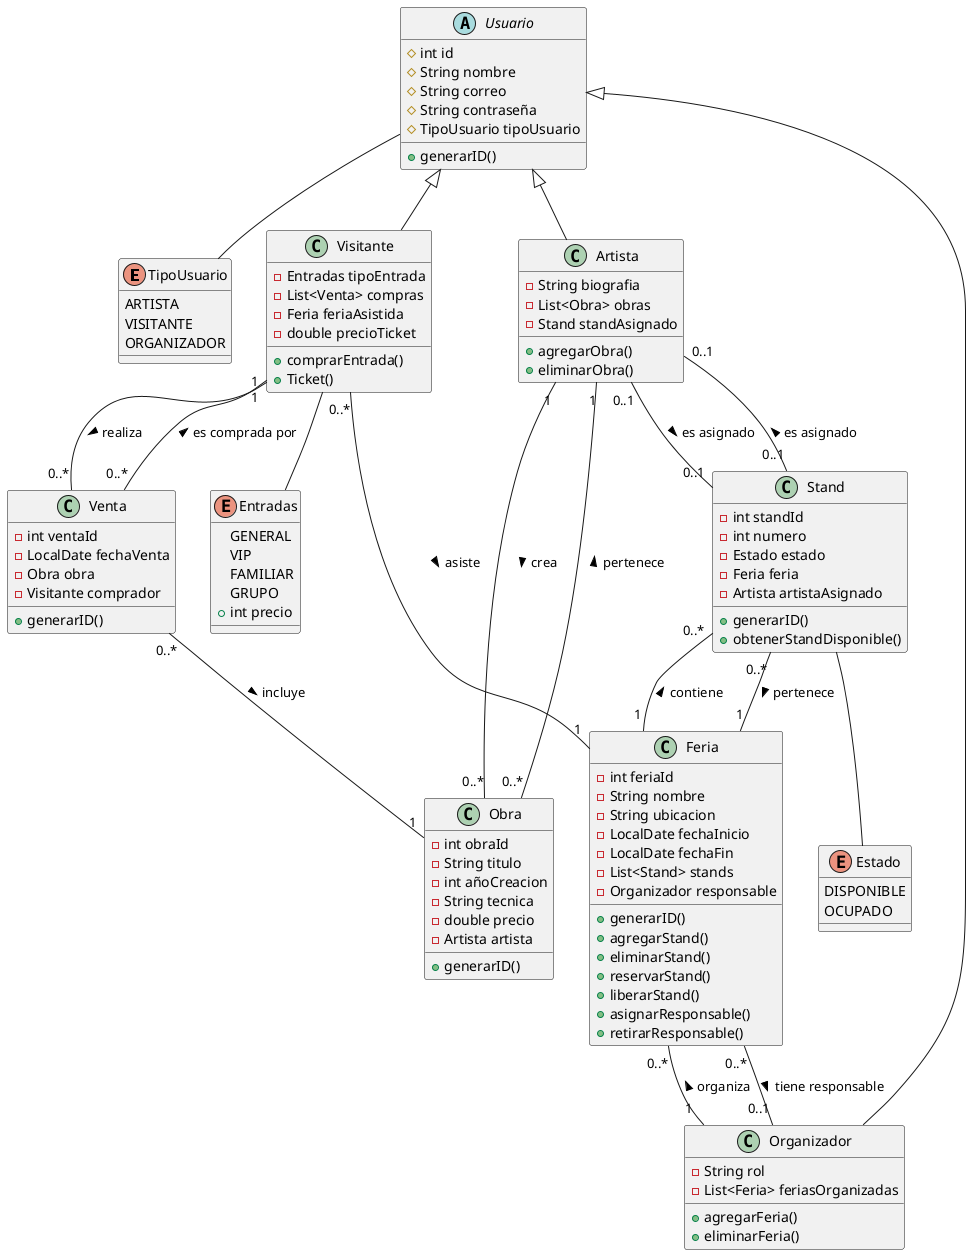 @startuml
' Enumerados
enum TipoUsuario {
  ARTISTA
  VISITANTE
  ORGANIZADOR
}

enum Estado {
  DISPONIBLE
  OCUPADO
}

enum Entradas {
  GENERAL
  VIP
  FAMILIAR
  GRUPO
  + int precio
}

' Clases principales
abstract class Usuario {
  # int id
  # String nombre
  # String correo
  # String contraseña
  # TipoUsuario tipoUsuario
  + generarID()
}

class Artista {
  - String biografia
  - List<Obra> obras
  - Stand standAsignado
  + agregarObra()
  + eliminarObra()
}

class Organizador {
  - String rol
  - List<Feria> feriasOrganizadas
  + agregarFeria()
  + eliminarFeria()
}

class Visitante {
  - Entradas tipoEntrada
  - List<Venta> compras
  - Feria feriaAsistida
  - double precioTicket
  + comprarEntrada()
  + Ticket()
}

class Feria {
  - int feriaId
  - String nombre
  - String ubicacion
  - LocalDate fechaInicio
  - LocalDate fechaFin
  - List<Stand> stands
  - Organizador responsable
  + generarID()
  + agregarStand()
  + eliminarStand()
  + reservarStand()
  + liberarStand()
  + asignarResponsable()
  + retirarResponsable()
}

class Stand {
  - int standId
  - int numero
  - Estado estado
  - Feria feria
  - Artista artistaAsignado
  + generarID()
  + obtenerStandDisponible()
}

class Obra {
  - int obraId
  - String titulo
  - int añoCreacion
  - String tecnica
  - double precio
  - Artista artista
  + generarID()
}

class Venta {
  - int ventaId
  - LocalDate fechaVenta
  - Obra obra
  - Visitante comprador
  + generarID()
}

' Relaciones de herencia
Usuario <|-- Artista
Usuario <|-- Organizador
Usuario <|-- Visitante

' Asociaciones
Usuario -- TipoUsuario

Artista "1" -- "0..*" Obra : crea >
Artista "0..1" -- "0..1" Stand : es asignado >

Organizador "1" -- "0..*" Feria : organiza >

Visitante -- Entradas
Visitante "1" -- "0..*" Venta : realiza >
Visitante "0..*" -- "1" Feria : asiste >

Feria "1" -- "0..*" Stand : contiene >
Feria "0..*" -- "0..1" Organizador : tiene responsable >

Stand -- Estado
Stand "0..*" -- "1" Feria : pertenece >
Stand "0..1" -- "0..1" Artista : es asignado >

Obra "0..*" -- "1" Artista : pertenece >

Venta "0..*" -- "1" Obra : incluye >
Venta "0..*" -- "1" Visitante : es comprada por >

@enduml